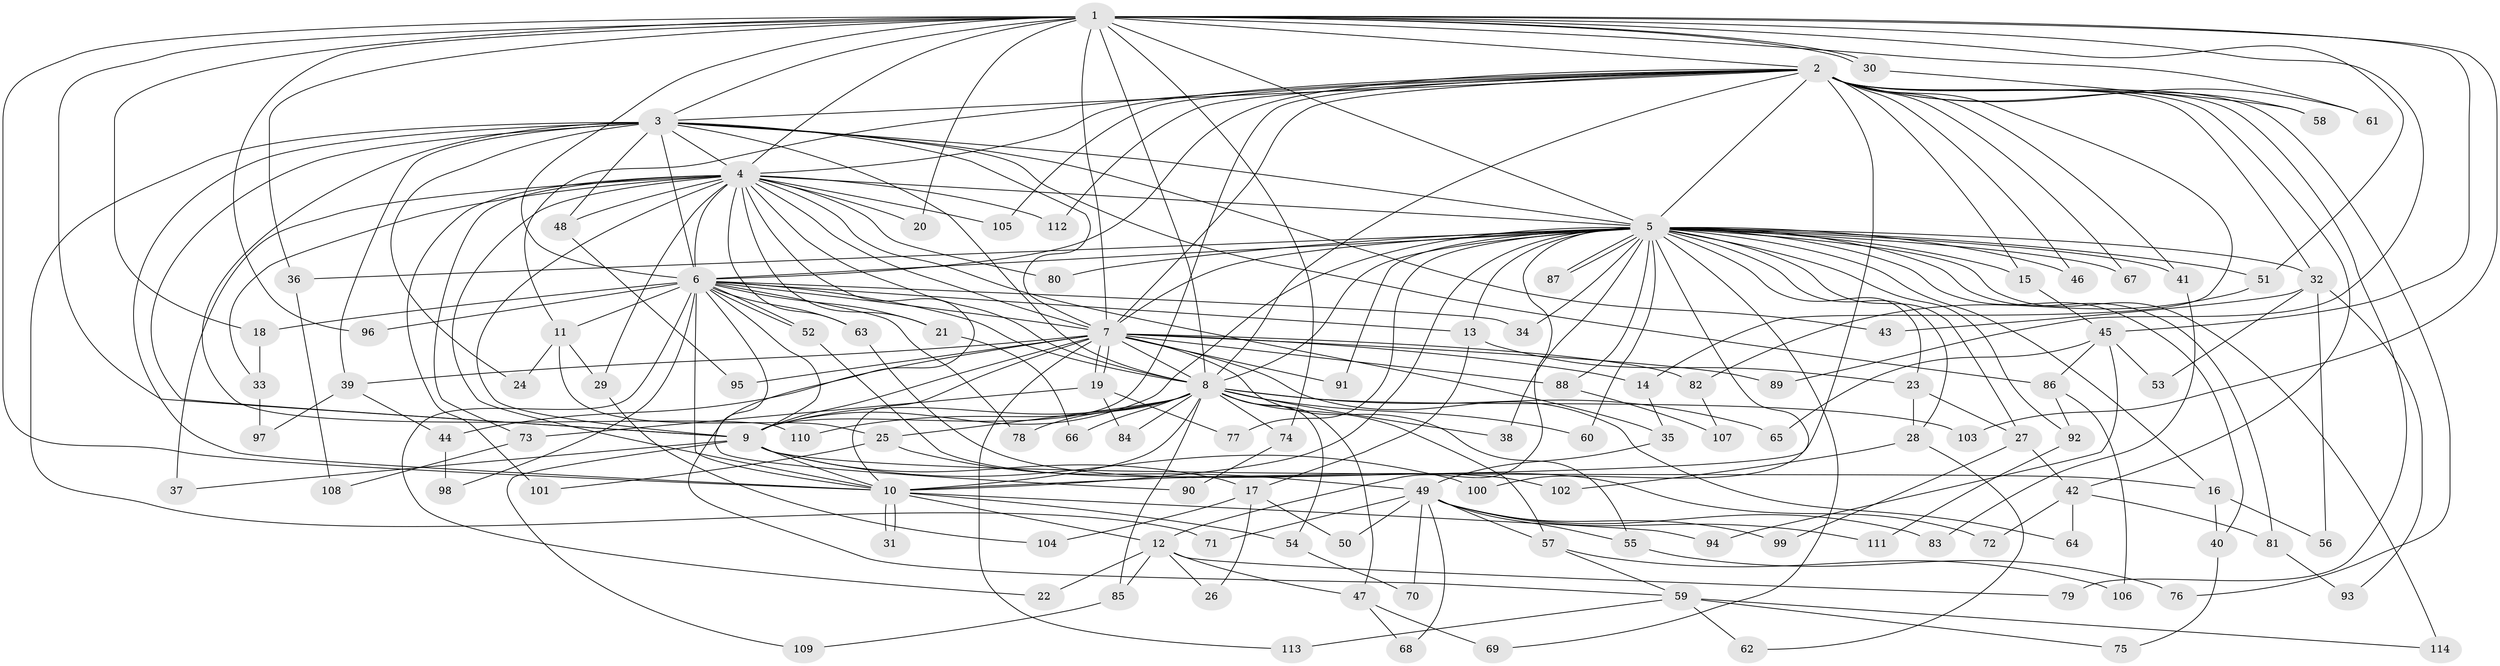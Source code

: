 // Generated by graph-tools (version 1.1) at 2025/35/03/09/25 02:35:06]
// undirected, 114 vertices, 253 edges
graph export_dot {
graph [start="1"]
  node [color=gray90,style=filled];
  1;
  2;
  3;
  4;
  5;
  6;
  7;
  8;
  9;
  10;
  11;
  12;
  13;
  14;
  15;
  16;
  17;
  18;
  19;
  20;
  21;
  22;
  23;
  24;
  25;
  26;
  27;
  28;
  29;
  30;
  31;
  32;
  33;
  34;
  35;
  36;
  37;
  38;
  39;
  40;
  41;
  42;
  43;
  44;
  45;
  46;
  47;
  48;
  49;
  50;
  51;
  52;
  53;
  54;
  55;
  56;
  57;
  58;
  59;
  60;
  61;
  62;
  63;
  64;
  65;
  66;
  67;
  68;
  69;
  70;
  71;
  72;
  73;
  74;
  75;
  76;
  77;
  78;
  79;
  80;
  81;
  82;
  83;
  84;
  85;
  86;
  87;
  88;
  89;
  90;
  91;
  92;
  93;
  94;
  95;
  96;
  97;
  98;
  99;
  100;
  101;
  102;
  103;
  104;
  105;
  106;
  107;
  108;
  109;
  110;
  111;
  112;
  113;
  114;
  1 -- 2;
  1 -- 3;
  1 -- 4;
  1 -- 5;
  1 -- 6;
  1 -- 7;
  1 -- 8;
  1 -- 9;
  1 -- 10;
  1 -- 18;
  1 -- 20;
  1 -- 30;
  1 -- 30;
  1 -- 36;
  1 -- 45;
  1 -- 51;
  1 -- 61;
  1 -- 74;
  1 -- 89;
  1 -- 96;
  1 -- 103;
  2 -- 3;
  2 -- 4;
  2 -- 5;
  2 -- 6;
  2 -- 7;
  2 -- 8;
  2 -- 9;
  2 -- 10;
  2 -- 11;
  2 -- 14;
  2 -- 15;
  2 -- 32;
  2 -- 41;
  2 -- 42;
  2 -- 46;
  2 -- 58;
  2 -- 61;
  2 -- 67;
  2 -- 76;
  2 -- 79;
  2 -- 105;
  2 -- 112;
  3 -- 4;
  3 -- 5;
  3 -- 6;
  3 -- 7;
  3 -- 8;
  3 -- 9;
  3 -- 10;
  3 -- 24;
  3 -- 39;
  3 -- 43;
  3 -- 48;
  3 -- 71;
  3 -- 86;
  3 -- 110;
  4 -- 5;
  4 -- 6;
  4 -- 7;
  4 -- 8;
  4 -- 9;
  4 -- 10;
  4 -- 20;
  4 -- 21;
  4 -- 29;
  4 -- 33;
  4 -- 35;
  4 -- 37;
  4 -- 48;
  4 -- 59;
  4 -- 63;
  4 -- 73;
  4 -- 80;
  4 -- 101;
  4 -- 105;
  4 -- 112;
  5 -- 6;
  5 -- 7;
  5 -- 8;
  5 -- 9;
  5 -- 10;
  5 -- 12;
  5 -- 13;
  5 -- 15;
  5 -- 16;
  5 -- 23;
  5 -- 27;
  5 -- 28;
  5 -- 32;
  5 -- 34;
  5 -- 36;
  5 -- 38;
  5 -- 40;
  5 -- 41;
  5 -- 46;
  5 -- 51;
  5 -- 60;
  5 -- 67;
  5 -- 69;
  5 -- 77;
  5 -- 80;
  5 -- 81;
  5 -- 87;
  5 -- 87;
  5 -- 88;
  5 -- 91;
  5 -- 92;
  5 -- 100;
  5 -- 114;
  6 -- 7;
  6 -- 8;
  6 -- 9;
  6 -- 10;
  6 -- 11;
  6 -- 13;
  6 -- 18;
  6 -- 21;
  6 -- 22;
  6 -- 34;
  6 -- 52;
  6 -- 52;
  6 -- 63;
  6 -- 78;
  6 -- 90;
  6 -- 96;
  6 -- 98;
  7 -- 8;
  7 -- 9;
  7 -- 10;
  7 -- 14;
  7 -- 19;
  7 -- 19;
  7 -- 39;
  7 -- 44;
  7 -- 55;
  7 -- 64;
  7 -- 82;
  7 -- 88;
  7 -- 89;
  7 -- 91;
  7 -- 95;
  7 -- 113;
  8 -- 9;
  8 -- 10;
  8 -- 25;
  8 -- 38;
  8 -- 47;
  8 -- 54;
  8 -- 57;
  8 -- 60;
  8 -- 65;
  8 -- 66;
  8 -- 74;
  8 -- 78;
  8 -- 84;
  8 -- 85;
  8 -- 103;
  8 -- 110;
  9 -- 10;
  9 -- 16;
  9 -- 17;
  9 -- 37;
  9 -- 100;
  9 -- 109;
  10 -- 12;
  10 -- 31;
  10 -- 31;
  10 -- 54;
  10 -- 94;
  11 -- 24;
  11 -- 25;
  11 -- 29;
  12 -- 22;
  12 -- 26;
  12 -- 47;
  12 -- 79;
  12 -- 85;
  13 -- 17;
  13 -- 23;
  14 -- 35;
  15 -- 45;
  16 -- 40;
  16 -- 56;
  17 -- 26;
  17 -- 50;
  17 -- 104;
  18 -- 33;
  19 -- 73;
  19 -- 77;
  19 -- 84;
  21 -- 66;
  23 -- 27;
  23 -- 28;
  25 -- 49;
  25 -- 101;
  27 -- 42;
  27 -- 99;
  28 -- 62;
  28 -- 102;
  29 -- 104;
  30 -- 58;
  32 -- 43;
  32 -- 53;
  32 -- 56;
  32 -- 93;
  33 -- 97;
  35 -- 49;
  36 -- 108;
  39 -- 44;
  39 -- 97;
  40 -- 75;
  41 -- 83;
  42 -- 64;
  42 -- 72;
  42 -- 81;
  44 -- 98;
  45 -- 53;
  45 -- 65;
  45 -- 86;
  45 -- 94;
  47 -- 68;
  47 -- 69;
  48 -- 95;
  49 -- 50;
  49 -- 55;
  49 -- 57;
  49 -- 68;
  49 -- 70;
  49 -- 71;
  49 -- 83;
  49 -- 99;
  49 -- 111;
  51 -- 82;
  52 -- 102;
  54 -- 70;
  55 -- 76;
  57 -- 59;
  57 -- 106;
  59 -- 62;
  59 -- 75;
  59 -- 113;
  59 -- 114;
  63 -- 72;
  73 -- 108;
  74 -- 90;
  81 -- 93;
  82 -- 107;
  85 -- 109;
  86 -- 92;
  86 -- 106;
  88 -- 107;
  92 -- 111;
}
